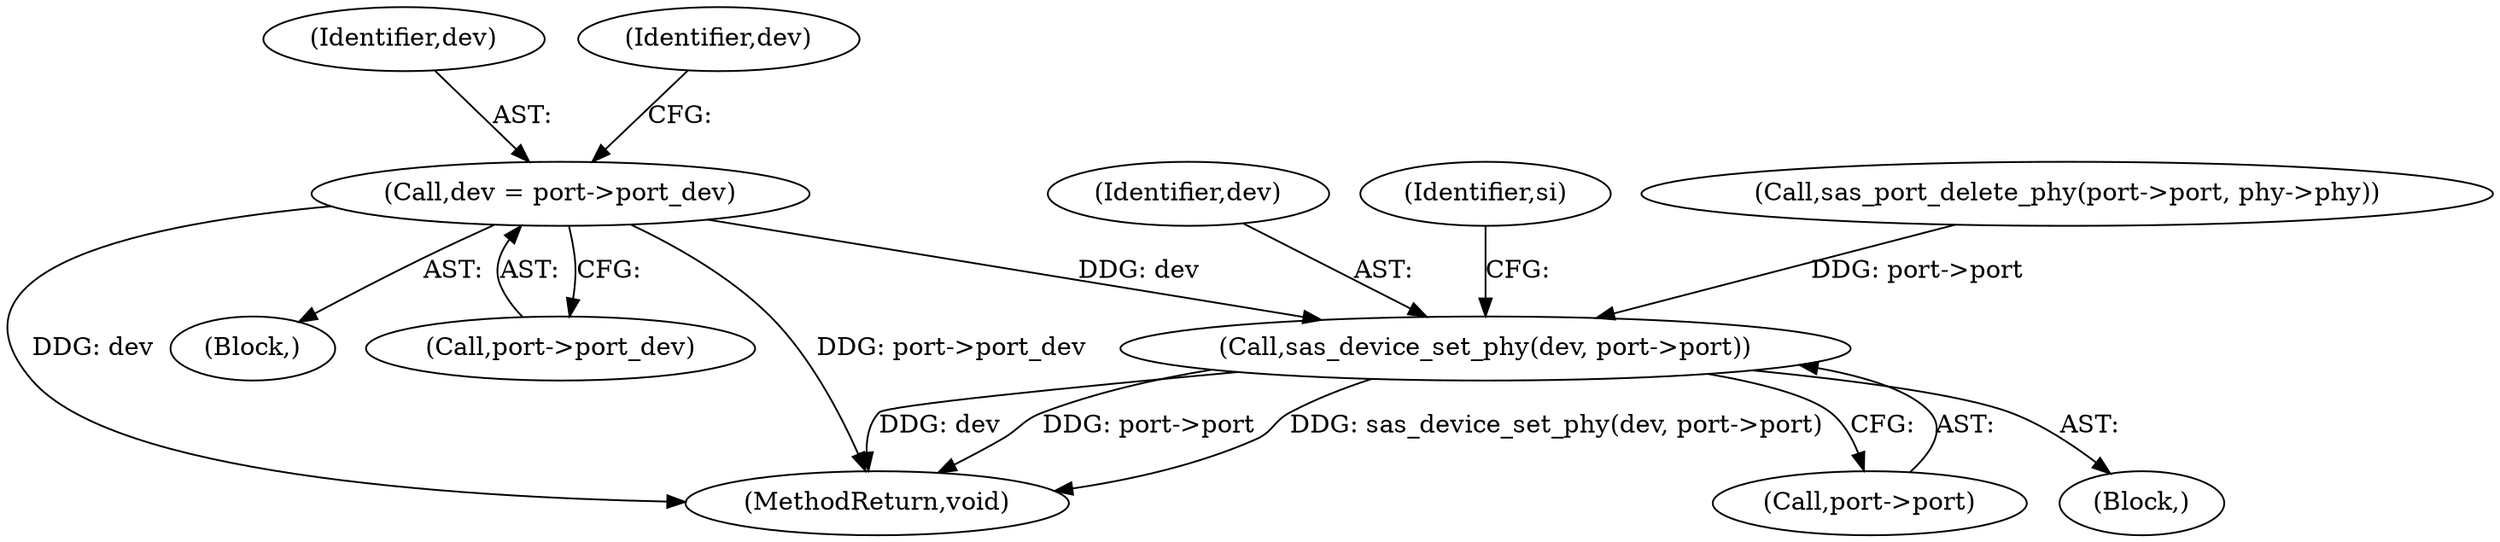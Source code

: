 digraph "0_linux_0558f33c06bb910e2879e355192227a8e8f0219d_9@pointer" {
"1000134" [label="(Call,dev = port->port_dev)"];
"1000175" [label="(Call,sas_device_set_phy(dev, port->port))"];
"1000168" [label="(Call,sas_port_delete_phy(port->port, phy->phy))"];
"1000135" [label="(Identifier,dev)"];
"1000177" [label="(Call,port->port)"];
"1000104" [label="(Block,)"];
"1000283" [label="(MethodReturn,void)"];
"1000136" [label="(Call,port->port_dev)"];
"1000175" [label="(Call,sas_device_set_phy(dev, port->port))"];
"1000134" [label="(Call,dev = port->port_dev)"];
"1000167" [label="(Block,)"];
"1000140" [label="(Identifier,dev)"];
"1000176" [label="(Identifier,dev)"];
"1000183" [label="(Identifier,si)"];
"1000134" -> "1000104"  [label="AST: "];
"1000134" -> "1000136"  [label="CFG: "];
"1000135" -> "1000134"  [label="AST: "];
"1000136" -> "1000134"  [label="AST: "];
"1000140" -> "1000134"  [label="CFG: "];
"1000134" -> "1000283"  [label="DDG: dev"];
"1000134" -> "1000283"  [label="DDG: port->port_dev"];
"1000134" -> "1000175"  [label="DDG: dev"];
"1000175" -> "1000167"  [label="AST: "];
"1000175" -> "1000177"  [label="CFG: "];
"1000176" -> "1000175"  [label="AST: "];
"1000177" -> "1000175"  [label="AST: "];
"1000183" -> "1000175"  [label="CFG: "];
"1000175" -> "1000283"  [label="DDG: dev"];
"1000175" -> "1000283"  [label="DDG: port->port"];
"1000175" -> "1000283"  [label="DDG: sas_device_set_phy(dev, port->port)"];
"1000168" -> "1000175"  [label="DDG: port->port"];
}
